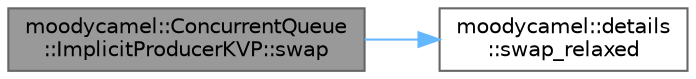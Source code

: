 digraph "moodycamel::ConcurrentQueue::ImplicitProducerKVP::swap"
{
 // INTERACTIVE_SVG=YES
 // LATEX_PDF_SIZE
  bgcolor="transparent";
  edge [fontname=Helvetica,fontsize=10,labelfontname=Helvetica,labelfontsize=10];
  node [fontname=Helvetica,fontsize=10,shape=box,height=0.2,width=0.4];
  rankdir="LR";
  Node1 [id="Node000001",label="moodycamel::ConcurrentQueue\l::ImplicitProducerKVP::swap",height=0.2,width=0.4,color="gray40", fillcolor="grey60", style="filled", fontcolor="black",tooltip=" "];
  Node1 -> Node2 [id="edge1_Node000001_Node000002",color="steelblue1",style="solid",tooltip=" "];
  Node2 [id="Node000002",label="moodycamel::details\l::swap_relaxed",height=0.2,width=0.4,color="grey40", fillcolor="white", style="filled",URL="$d6/d0f/namespacemoodycamel_1_1details.html#a5b1d2c3239fba04fbd0c15863042e121",tooltip=" "];
}
